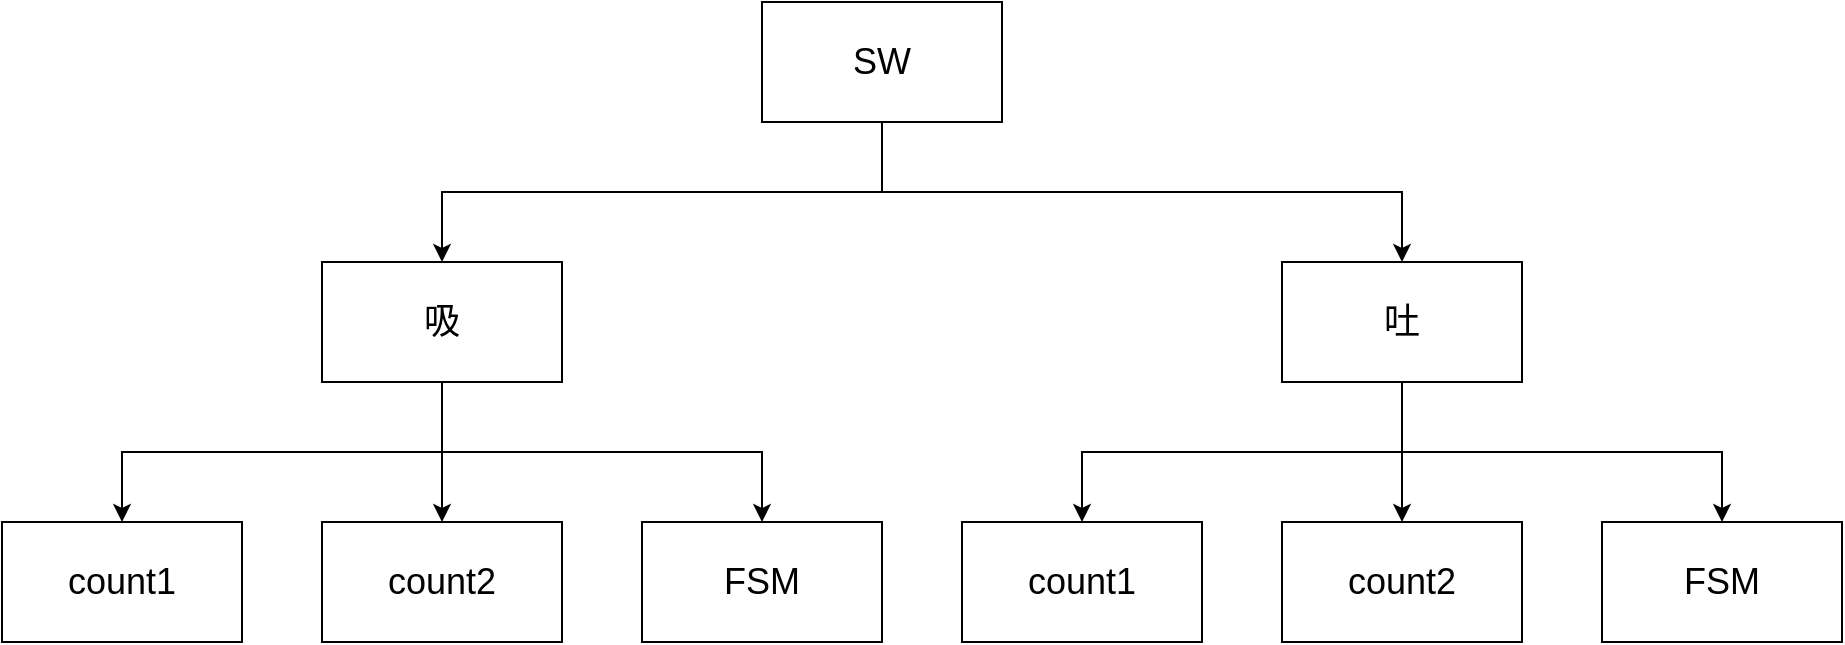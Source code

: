 <mxfile version="26.0.4" pages="4">
  <diagram id="wHZ60JcsDT5iw3yuF_J5" name="Breakdown">
    <mxGraphModel dx="1219" dy="713" grid="1" gridSize="10" guides="1" tooltips="1" connect="1" arrows="1" fold="1" page="1" pageScale="1" pageWidth="1600" pageHeight="1200" math="0" shadow="0">
      <root>
        <mxCell id="0" />
        <mxCell id="1" parent="0" />
        <mxCell id="SZ8F1P2_yd5r5IUYRV-f-22" style="edgeStyle=orthogonalEdgeStyle;rounded=0;orthogonalLoop=1;jettySize=auto;html=1;exitX=0.5;exitY=1;exitDx=0;exitDy=0;entryX=0.5;entryY=0;entryDx=0;entryDy=0;" parent="1" source="SZ8F1P2_yd5r5IUYRV-f-1" target="SZ8F1P2_yd5r5IUYRV-f-2" edge="1">
          <mxGeometry relative="1" as="geometry" />
        </mxCell>
        <mxCell id="SZ8F1P2_yd5r5IUYRV-f-23" style="edgeStyle=orthogonalEdgeStyle;rounded=0;orthogonalLoop=1;jettySize=auto;html=1;exitX=0.5;exitY=1;exitDx=0;exitDy=0;entryX=0.5;entryY=0;entryDx=0;entryDy=0;" parent="1" source="SZ8F1P2_yd5r5IUYRV-f-1" target="SZ8F1P2_yd5r5IUYRV-f-3" edge="1">
          <mxGeometry relative="1" as="geometry" />
        </mxCell>
        <mxCell id="SZ8F1P2_yd5r5IUYRV-f-1" value="&lt;font style=&quot;font-size: 18px;&quot;&gt;SW&lt;/font&gt;" style="rounded=0;whiteSpace=wrap;html=1;" parent="1" vertex="1">
          <mxGeometry x="620" y="180" width="120" height="60" as="geometry" />
        </mxCell>
        <mxCell id="C6bRGRYPhEs4g2nMoMLC-10" style="edgeStyle=orthogonalEdgeStyle;rounded=0;orthogonalLoop=1;jettySize=auto;html=1;exitX=0.5;exitY=1;exitDx=0;exitDy=0;entryX=0.5;entryY=0;entryDx=0;entryDy=0;" parent="1" source="SZ8F1P2_yd5r5IUYRV-f-2" target="C6bRGRYPhEs4g2nMoMLC-2" edge="1">
          <mxGeometry relative="1" as="geometry" />
        </mxCell>
        <mxCell id="C6bRGRYPhEs4g2nMoMLC-11" style="edgeStyle=orthogonalEdgeStyle;rounded=0;orthogonalLoop=1;jettySize=auto;html=1;exitX=0.5;exitY=1;exitDx=0;exitDy=0;entryX=0.5;entryY=0;entryDx=0;entryDy=0;" parent="1" source="SZ8F1P2_yd5r5IUYRV-f-2" target="C6bRGRYPhEs4g2nMoMLC-1" edge="1">
          <mxGeometry relative="1" as="geometry" />
        </mxCell>
        <mxCell id="C6bRGRYPhEs4g2nMoMLC-12" style="edgeStyle=orthogonalEdgeStyle;rounded=0;orthogonalLoop=1;jettySize=auto;html=1;exitX=0.5;exitY=1;exitDx=0;exitDy=0;entryX=0.5;entryY=0;entryDx=0;entryDy=0;" parent="1" source="SZ8F1P2_yd5r5IUYRV-f-2" target="C6bRGRYPhEs4g2nMoMLC-3" edge="1">
          <mxGeometry relative="1" as="geometry" />
        </mxCell>
        <mxCell id="SZ8F1P2_yd5r5IUYRV-f-2" value="&lt;span style=&quot;font-size: 18px;&quot;&gt;吸&lt;/span&gt;" style="rounded=0;whiteSpace=wrap;html=1;" parent="1" vertex="1">
          <mxGeometry x="400" y="310" width="120" height="60" as="geometry" />
        </mxCell>
        <mxCell id="C6bRGRYPhEs4g2nMoMLC-7" style="edgeStyle=orthogonalEdgeStyle;rounded=0;orthogonalLoop=1;jettySize=auto;html=1;exitX=0.5;exitY=1;exitDx=0;exitDy=0;entryX=0.5;entryY=0;entryDx=0;entryDy=0;" parent="1" source="SZ8F1P2_yd5r5IUYRV-f-3" target="C6bRGRYPhEs4g2nMoMLC-5" edge="1">
          <mxGeometry relative="1" as="geometry" />
        </mxCell>
        <mxCell id="C6bRGRYPhEs4g2nMoMLC-8" style="edgeStyle=orthogonalEdgeStyle;rounded=0;orthogonalLoop=1;jettySize=auto;html=1;exitX=0.5;exitY=1;exitDx=0;exitDy=0;entryX=0.5;entryY=0;entryDx=0;entryDy=0;" parent="1" source="SZ8F1P2_yd5r5IUYRV-f-3" target="C6bRGRYPhEs4g2nMoMLC-4" edge="1">
          <mxGeometry relative="1" as="geometry" />
        </mxCell>
        <mxCell id="C6bRGRYPhEs4g2nMoMLC-9" style="edgeStyle=orthogonalEdgeStyle;rounded=0;orthogonalLoop=1;jettySize=auto;html=1;exitX=0.5;exitY=1;exitDx=0;exitDy=0;entryX=0.5;entryY=0;entryDx=0;entryDy=0;" parent="1" source="SZ8F1P2_yd5r5IUYRV-f-3" target="C6bRGRYPhEs4g2nMoMLC-6" edge="1">
          <mxGeometry relative="1" as="geometry" />
        </mxCell>
        <mxCell id="SZ8F1P2_yd5r5IUYRV-f-3" value="&lt;span style=&quot;font-size: 18px;&quot;&gt;吐&lt;/span&gt;" style="rounded=0;whiteSpace=wrap;html=1;" parent="1" vertex="1">
          <mxGeometry x="880" y="310" width="120" height="60" as="geometry" />
        </mxCell>
        <mxCell id="C6bRGRYPhEs4g2nMoMLC-1" value="&lt;span style=&quot;font-size: 18px;&quot;&gt;count1&lt;/span&gt;" style="rounded=0;whiteSpace=wrap;html=1;" parent="1" vertex="1">
          <mxGeometry x="240" y="440" width="120" height="60" as="geometry" />
        </mxCell>
        <mxCell id="C6bRGRYPhEs4g2nMoMLC-2" value="&lt;span style=&quot;font-size: 18px;&quot;&gt;count2&lt;/span&gt;" style="rounded=0;whiteSpace=wrap;html=1;" parent="1" vertex="1">
          <mxGeometry x="400" y="440" width="120" height="60" as="geometry" />
        </mxCell>
        <mxCell id="C6bRGRYPhEs4g2nMoMLC-3" value="&lt;span style=&quot;font-size: 18px;&quot;&gt;FSM&lt;/span&gt;" style="rounded=0;whiteSpace=wrap;html=1;" parent="1" vertex="1">
          <mxGeometry x="560" y="440" width="120" height="60" as="geometry" />
        </mxCell>
        <mxCell id="C6bRGRYPhEs4g2nMoMLC-4" value="&lt;span style=&quot;font-size: 18px;&quot;&gt;count1&lt;/span&gt;" style="rounded=0;whiteSpace=wrap;html=1;" parent="1" vertex="1">
          <mxGeometry x="720" y="440" width="120" height="60" as="geometry" />
        </mxCell>
        <mxCell id="C6bRGRYPhEs4g2nMoMLC-5" value="&lt;span style=&quot;font-size: 18px;&quot;&gt;count2&lt;/span&gt;" style="rounded=0;whiteSpace=wrap;html=1;" parent="1" vertex="1">
          <mxGeometry x="880" y="440" width="120" height="60" as="geometry" />
        </mxCell>
        <mxCell id="C6bRGRYPhEs4g2nMoMLC-6" value="&lt;span style=&quot;font-size: 18px;&quot;&gt;FSM&lt;/span&gt;" style="rounded=0;whiteSpace=wrap;html=1;" parent="1" vertex="1">
          <mxGeometry x="1040" y="440" width="120" height="60" as="geometry" />
        </mxCell>
      </root>
    </mxGraphModel>
  </diagram>
  <diagram id="c-3ppbOeBN0B0Eq6HmFm" name="AOV">
    <mxGraphModel dx="1727" dy="1010" grid="1" gridSize="10" guides="1" tooltips="1" connect="1" arrows="1" fold="1" page="1" pageScale="1" pageWidth="1600" pageHeight="1200" math="0" shadow="0">
      <root>
        <mxCell id="0" />
        <mxCell id="1" parent="0" />
        <mxCell id="7DkUWW2BXJLELpC5bW3r-15" value="" style="rounded=0;whiteSpace=wrap;html=1;fillColor=none;dashed=1;strokeColor=#4D9900;" parent="1" vertex="1">
          <mxGeometry x="400" y="712" width="560" height="180" as="geometry" />
        </mxCell>
        <mxCell id="7DkUWW2BXJLELpC5bW3r-13" value="" style="rounded=0;whiteSpace=wrap;html=1;fillColor=none;dashed=1;strokeColor=#CC6600;" parent="1" vertex="1">
          <mxGeometry x="515" y="742" width="435" height="140" as="geometry" />
        </mxCell>
        <mxCell id="7DkUWW2BXJLELpC5bW3r-10" value="" style="rounded=0;whiteSpace=wrap;html=1;fillColor=none;dashed=1;strokeColor=#FF0000;" parent="1" vertex="1">
          <mxGeometry x="620" y="767" width="320" height="105" as="geometry" />
        </mxCell>
        <mxCell id="7S1CZrXY3C0U-LKlklEQ-12" value="&lt;font style=&quot;font-size: 18px;&quot;&gt;PWM&lt;/font&gt;" style="text;html=1;align=center;verticalAlign=middle;resizable=0;points=[];autosize=1;strokeColor=none;fillColor=none;" parent="1" vertex="1">
          <mxGeometry x="390" y="80" width="70" height="40" as="geometry" />
        </mxCell>
        <mxCell id="7DkUWW2BXJLELpC5bW3r-18" style="edgeStyle=orthogonalEdgeStyle;rounded=0;orthogonalLoop=1;jettySize=auto;html=1;exitX=1;exitY=0.5;exitDx=0;exitDy=0;entryX=0;entryY=0.5;entryDx=0;entryDy=0;" parent="1" source="7S1CZrXY3C0U-LKlklEQ-13" target="7DkUWW2BXJLELpC5bW3r-17" edge="1">
          <mxGeometry relative="1" as="geometry" />
        </mxCell>
        <mxCell id="7S1CZrXY3C0U-LKlklEQ-13" value="&lt;span style=&quot;font-size: 18px;&quot;&gt;H&lt;/span&gt;" style="ellipse;whiteSpace=wrap;html=1;" parent="1" vertex="1">
          <mxGeometry x="425" y="165" width="70" height="70" as="geometry" />
        </mxCell>
        <mxCell id="7S1CZrXY3C0U-LKlklEQ-24" value="&lt;ul&gt;&lt;li&gt;&lt;font style=&quot;font-size: 18px;&quot;&gt;T：255 clk&lt;/font&gt;&lt;/li&gt;&lt;li&gt;&lt;font style=&quot;font-size: 18px;&quot;&gt;H：count1&lt;/font&gt;&lt;/li&gt;&lt;li&gt;&lt;font style=&quot;font-size: 18px;&quot;&gt;L ：count2&lt;/font&gt;&lt;/li&gt;&lt;li&gt;&lt;span style=&quot;font-size: 18px;&quot;&gt;D&lt;/span&gt;&lt;span style=&quot;font-size: 18px;&quot;&gt;：現在數到多少clk&lt;/span&gt;&lt;/li&gt;&lt;/ul&gt;" style="text;strokeColor=none;fillColor=none;html=1;whiteSpace=wrap;verticalAlign=middle;overflow=hidden;" parent="1" vertex="1">
          <mxGeometry x="400" y="902" width="250" height="120" as="geometry" />
        </mxCell>
        <mxCell id="7DkUWW2BXJLELpC5bW3r-5" style="edgeStyle=orthogonalEdgeStyle;rounded=0;orthogonalLoop=1;jettySize=auto;html=1;exitX=1;exitY=0.5;exitDx=0;exitDy=0;entryX=0;entryY=0.5;entryDx=0;entryDy=0;" parent="1" source="7DkUWW2BXJLELpC5bW3r-1" target="7DkUWW2BXJLELpC5bW3r-2" edge="1">
          <mxGeometry relative="1" as="geometry" />
        </mxCell>
        <mxCell id="7DkUWW2BXJLELpC5bW3r-1" value="&lt;span style=&quot;font-size: 18px;&quot;&gt;SW&lt;/span&gt;" style="ellipse;whiteSpace=wrap;html=1;" parent="1" vertex="1">
          <mxGeometry x="405" y="782" width="70" height="70" as="geometry" />
        </mxCell>
        <mxCell id="7DkUWW2BXJLELpC5bW3r-6" style="edgeStyle=orthogonalEdgeStyle;rounded=0;orthogonalLoop=1;jettySize=auto;html=1;exitX=1;exitY=0.5;exitDx=0;exitDy=0;entryX=0;entryY=0.5;entryDx=0;entryDy=0;" parent="1" source="7DkUWW2BXJLELpC5bW3r-2" target="7DkUWW2BXJLELpC5bW3r-3" edge="1">
          <mxGeometry relative="1" as="geometry" />
        </mxCell>
        <mxCell id="7DkUWW2BXJLELpC5bW3r-2" value="&lt;span style=&quot;font-size: 18px;&quot;&gt;count&lt;/span&gt;" style="ellipse;whiteSpace=wrap;html=1;" parent="1" vertex="1">
          <mxGeometry x="530" y="782" width="70" height="70" as="geometry" />
        </mxCell>
        <mxCell id="7DkUWW2BXJLELpC5bW3r-7" style="edgeStyle=orthogonalEdgeStyle;rounded=0;orthogonalLoop=1;jettySize=auto;html=1;exitX=1;exitY=0.5;exitDx=0;exitDy=0;entryX=0;entryY=0.5;entryDx=0;entryDy=0;" parent="1" source="7DkUWW2BXJLELpC5bW3r-3" target="7DkUWW2BXJLELpC5bW3r-4" edge="1">
          <mxGeometry relative="1" as="geometry" />
        </mxCell>
        <mxCell id="7DkUWW2BXJLELpC5bW3r-3" value="&lt;span style=&quot;font-size: 18px;&quot;&gt;H&lt;/span&gt;" style="ellipse;whiteSpace=wrap;html=1;" parent="1" vertex="1">
          <mxGeometry x="650" y="782" width="70" height="70" as="geometry" />
        </mxCell>
        <mxCell id="7DkUWW2BXJLELpC5bW3r-11" style="edgeStyle=orthogonalEdgeStyle;rounded=0;orthogonalLoop=1;jettySize=auto;html=1;exitX=1;exitY=0.5;exitDx=0;exitDy=0;" parent="1" source="7DkUWW2BXJLELpC5bW3r-4" edge="1">
          <mxGeometry relative="1" as="geometry">
            <mxPoint x="930" y="817" as="targetPoint" />
          </mxGeometry>
        </mxCell>
        <mxCell id="7DkUWW2BXJLELpC5bW3r-4" value="&lt;span style=&quot;font-size: 18px;&quot;&gt;L&lt;/span&gt;" style="ellipse;whiteSpace=wrap;html=1;" parent="1" vertex="1">
          <mxGeometry x="780" y="782" width="70" height="70" as="geometry" />
        </mxCell>
        <mxCell id="7DkUWW2BXJLELpC5bW3r-8" value="T - D" style="text;html=1;align=center;verticalAlign=middle;resizable=0;points=[];autosize=1;strokeColor=none;fillColor=none;" parent="1" vertex="1">
          <mxGeometry x="860" y="782" width="50" height="30" as="geometry" />
        </mxCell>
        <mxCell id="7DkUWW2BXJLELpC5bW3r-9" value="D" style="text;html=1;align=center;verticalAlign=middle;resizable=0;points=[];autosize=1;strokeColor=none;fillColor=none;" parent="1" vertex="1">
          <mxGeometry x="730" y="782" width="30" height="30" as="geometry" />
        </mxCell>
        <mxCell id="7DkUWW2BXJLELpC5bW3r-12" value="PWM" style="text;html=1;align=center;verticalAlign=middle;resizable=0;points=[];autosize=1;strokeColor=none;fillColor=none;" parent="1" vertex="1">
          <mxGeometry x="885" y="737" width="50" height="30" as="geometry" />
        </mxCell>
        <mxCell id="7DkUWW2BXJLELpC5bW3r-14" value="吐/吸" style="text;html=1;align=center;verticalAlign=middle;resizable=0;points=[];autosize=1;strokeColor=none;fillColor=none;" parent="1" vertex="1">
          <mxGeometry x="885" y="710" width="50" height="30" as="geometry" />
        </mxCell>
        <mxCell id="7DkUWW2BXJLELpC5bW3r-16" value="呼吸" style="text;html=1;align=center;verticalAlign=middle;resizable=0;points=[];autosize=1;strokeColor=none;fillColor=none;" parent="1" vertex="1">
          <mxGeometry x="885" y="680" width="50" height="30" as="geometry" />
        </mxCell>
        <mxCell id="7DkUWW2BXJLELpC5bW3r-19" style="edgeStyle=orthogonalEdgeStyle;rounded=0;orthogonalLoop=1;jettySize=auto;html=1;exitX=1;exitY=0.5;exitDx=0;exitDy=0;" parent="1" source="7DkUWW2BXJLELpC5bW3r-17" edge="1">
          <mxGeometry relative="1" as="geometry">
            <mxPoint x="680" y="200" as="targetPoint" />
          </mxGeometry>
        </mxCell>
        <mxCell id="7DkUWW2BXJLELpC5bW3r-17" value="&lt;span style=&quot;font-size: 18px;&quot;&gt;L&lt;/span&gt;" style="ellipse;whiteSpace=wrap;html=1;" parent="1" vertex="1">
          <mxGeometry x="545" y="165" width="70" height="70" as="geometry" />
        </mxCell>
        <mxCell id="VvwNp_C3FDWik0ISXoyI-1" value="D" style="text;html=1;align=center;verticalAlign=middle;resizable=0;points=[];autosize=1;strokeColor=none;fillColor=none;" parent="1" vertex="1">
          <mxGeometry x="505" y="165" width="30" height="30" as="geometry" />
        </mxCell>
        <mxCell id="VvwNp_C3FDWik0ISXoyI-2" value="T - D" style="text;html=1;align=center;verticalAlign=middle;resizable=0;points=[];autosize=1;strokeColor=none;fillColor=none;" parent="1" vertex="1">
          <mxGeometry x="610" y="165" width="50" height="30" as="geometry" />
        </mxCell>
        <mxCell id="VvwNp_C3FDWik0ISXoyI-3" value="&lt;span style=&quot;font-size: 18px;&quot;&gt;吐 / 吸&lt;/span&gt;" style="text;html=1;align=center;verticalAlign=middle;resizable=0;points=[];autosize=1;strokeColor=none;fillColor=none;" parent="1" vertex="1">
          <mxGeometry x="390" y="320" width="70" height="40" as="geometry" />
        </mxCell>
        <mxCell id="VvwNp_C3FDWik0ISXoyI-6" style="edgeStyle=orthogonalEdgeStyle;rounded=0;orthogonalLoop=1;jettySize=auto;html=1;exitX=1;exitY=0.5;exitDx=0;exitDy=0;entryX=0;entryY=0.5;entryDx=0;entryDy=0;" parent="1" source="VvwNp_C3FDWik0ISXoyI-4" target="VvwNp_C3FDWik0ISXoyI-5" edge="1">
          <mxGeometry relative="1" as="geometry" />
        </mxCell>
        <mxCell id="VvwNp_C3FDWik0ISXoyI-4" value="&lt;span style=&quot;font-size: 18px;&quot;&gt;count&lt;/span&gt;" style="ellipse;whiteSpace=wrap;html=1;" parent="1" vertex="1">
          <mxGeometry x="435" y="380" width="70" height="70" as="geometry" />
        </mxCell>
        <mxCell id="VvwNp_C3FDWik0ISXoyI-7" style="edgeStyle=orthogonalEdgeStyle;rounded=0;orthogonalLoop=1;jettySize=auto;html=1;exitX=1;exitY=0.5;exitDx=0;exitDy=0;" parent="1" source="VvwNp_C3FDWik0ISXoyI-5" edge="1">
          <mxGeometry relative="1" as="geometry">
            <mxPoint x="680" y="415.235" as="targetPoint" />
          </mxGeometry>
        </mxCell>
        <mxCell id="VvwNp_C3FDWik0ISXoyI-5" value="&lt;span style=&quot;font-size: 18px;&quot;&gt;PWM&lt;/span&gt;" style="ellipse;whiteSpace=wrap;html=1;" parent="1" vertex="1">
          <mxGeometry x="560" y="380" width="70" height="70" as="geometry" />
        </mxCell>
        <mxCell id="VvwNp_C3FDWik0ISXoyI-8" value="1 clk" style="text;html=1;align=center;verticalAlign=middle;resizable=0;points=[];autosize=1;strokeColor=none;fillColor=none;" parent="1" vertex="1">
          <mxGeometry x="505" y="380" width="50" height="30" as="geometry" />
        </mxCell>
        <mxCell id="VvwNp_C3FDWik0ISXoyI-9" value="255 clk" style="text;html=1;align=center;verticalAlign=middle;resizable=0;points=[];autosize=1;strokeColor=none;fillColor=none;" parent="1" vertex="1">
          <mxGeometry x="625" y="380" width="60" height="30" as="geometry" />
        </mxCell>
        <mxCell id="VvwNp_C3FDWik0ISXoyI-10" value="&lt;font style=&quot;font-size: 18px;&quot;&gt;呼吸&lt;/font&gt;" style="text;html=1;align=center;verticalAlign=middle;resizable=0;points=[];autosize=1;strokeColor=none;fillColor=none;" parent="1" vertex="1">
          <mxGeometry x="395" y="515" width="60" height="40" as="geometry" />
        </mxCell>
        <mxCell id="VvwNp_C3FDWik0ISXoyI-13" style="edgeStyle=orthogonalEdgeStyle;rounded=0;orthogonalLoop=1;jettySize=auto;html=1;exitX=1;exitY=0.5;exitDx=0;exitDy=0;entryX=0;entryY=0.5;entryDx=0;entryDy=0;" parent="1" source="VvwNp_C3FDWik0ISXoyI-11" target="VvwNp_C3FDWik0ISXoyI-12" edge="1">
          <mxGeometry relative="1" as="geometry" />
        </mxCell>
        <mxCell id="VvwNp_C3FDWik0ISXoyI-11" value="&lt;span style=&quot;font-size: 18px;&quot;&gt;SW&lt;/span&gt;" style="ellipse;whiteSpace=wrap;html=1;" parent="1" vertex="1">
          <mxGeometry x="435" y="570" width="70" height="70" as="geometry" />
        </mxCell>
        <mxCell id="VvwNp_C3FDWik0ISXoyI-14" style="edgeStyle=orthogonalEdgeStyle;rounded=0;orthogonalLoop=1;jettySize=auto;html=1;exitX=1;exitY=0.5;exitDx=0;exitDy=0;" parent="1" source="VvwNp_C3FDWik0ISXoyI-12" edge="1">
          <mxGeometry relative="1" as="geometry">
            <mxPoint x="680" y="604.647" as="targetPoint" />
          </mxGeometry>
        </mxCell>
        <mxCell id="VvwNp_C3FDWik0ISXoyI-12" value="&lt;span style=&quot;font-size: 18px; text-wrap: nowrap;&quot;&gt;吐 / 吸&lt;/span&gt;" style="ellipse;whiteSpace=wrap;html=1;" parent="1" vertex="1">
          <mxGeometry x="560" y="570" width="70" height="70" as="geometry" />
        </mxCell>
        <mxCell id="VvwNp_C3FDWik0ISXoyI-15" value="1 clk" style="text;html=1;align=center;verticalAlign=middle;resizable=0;points=[];autosize=1;strokeColor=none;fillColor=none;" parent="1" vertex="1">
          <mxGeometry x="505" y="570" width="50" height="30" as="geometry" />
        </mxCell>
        <mxCell id="VvwNp_C3FDWik0ISXoyI-16" value="256(255+1) clk" style="text;html=1;align=center;verticalAlign=middle;resizable=0;points=[];autosize=1;strokeColor=none;fillColor=none;" parent="1" vertex="1">
          <mxGeometry x="625" y="570" width="100" height="30" as="geometry" />
        </mxCell>
      </root>
    </mxGraphModel>
  </diagram>
  <diagram name="MSC" id="onQRlJYT54fZmL11PY4W">
    <mxGraphModel dx="863" dy="505" grid="1" gridSize="10" guides="1" tooltips="1" connect="1" arrows="1" fold="1" page="1" pageScale="1" pageWidth="1600" pageHeight="1200" math="0" shadow="0">
      <root>
        <mxCell id="0" />
        <mxCell id="1" parent="0" />
        <mxCell id="7ZMCESb0GvtmHC7ZJmcj-14" value="吸1" style="rounded=0;whiteSpace=wrap;html=1;strokeColor=#00FFFF;" parent="1" vertex="1">
          <mxGeometry x="370" y="360" width="120" height="40" as="geometry" />
        </mxCell>
        <mxCell id="dXM2d2n79rx87SX17tEa-33" style="edgeStyle=orthogonalEdgeStyle;rounded=0;orthogonalLoop=1;jettySize=auto;html=1;exitX=1;exitY=1;exitDx=0;exitDy=0;entryX=0;entryY=0;entryDx=0;entryDy=0;" parent="1" source="Wc7WJJTOqeV78Km6JgQF-6" target="7ZMCESb0GvtmHC7ZJmcj-12" edge="1">
          <mxGeometry relative="1" as="geometry" />
        </mxCell>
        <mxCell id="Wc7WJJTOqeV78Km6JgQF-6" value="state0" style="rounded=0;whiteSpace=wrap;html=1;strokeColor=#00FFFF;" parent="1" vertex="1">
          <mxGeometry x="250" y="360" width="120" height="40" as="geometry" />
        </mxCell>
        <mxCell id="dXM2d2n79rx87SX17tEa-28" style="edgeStyle=orthogonalEdgeStyle;rounded=0;orthogonalLoop=1;jettySize=auto;html=1;exitX=1;exitY=1;exitDx=0;exitDy=0;entryX=0;entryY=0;entryDx=0;entryDy=0;strokeColor=#FF0000;" parent="1" source="7ZMCESb0GvtmHC7ZJmcj-2" target="7ZMCESb0GvtmHC7ZJmcj-4" edge="1">
          <mxGeometry relative="1" as="geometry" />
        </mxCell>
        <mxCell id="dXM2d2n79rx87SX17tEa-41" value="n=n+1" style="edgeLabel;html=1;align=center;verticalAlign=middle;resizable=0;points=[];" parent="dXM2d2n79rx87SX17tEa-28" vertex="1" connectable="0">
          <mxGeometry x="-0.266" y="-2" relative="1" as="geometry">
            <mxPoint as="offset" />
          </mxGeometry>
        </mxCell>
        <mxCell id="7ZMCESb0GvtmHC7ZJmcj-2" value="state0" style="rounded=0;whiteSpace=wrap;html=1;strokeColor=#00FFFF;" parent="1" vertex="1">
          <mxGeometry x="250" y="440" width="120" height="40" as="geometry" />
        </mxCell>
        <mxCell id="dXM2d2n79rx87SX17tEa-24" style="edgeStyle=orthogonalEdgeStyle;rounded=0;orthogonalLoop=1;jettySize=auto;html=1;exitX=1;exitY=0.5;exitDx=0;exitDy=0;entryX=0;entryY=0.5;entryDx=0;entryDy=0;" parent="1" source="7ZMCESb0GvtmHC7ZJmcj-4" target="Wc7WJJTOqeV78Km6JgQF-8" edge="1">
          <mxGeometry relative="1" as="geometry" />
        </mxCell>
        <mxCell id="dXM2d2n79rx87SX17tEa-78" value="254 clk" style="edgeLabel;html=1;align=center;verticalAlign=middle;resizable=0;points=[];" parent="dXM2d2n79rx87SX17tEa-24" vertex="1" connectable="0">
          <mxGeometry x="-0.084" y="-1" relative="1" as="geometry">
            <mxPoint x="4" y="-11" as="offset" />
          </mxGeometry>
        </mxCell>
        <mxCell id="7ZMCESb0GvtmHC7ZJmcj-4" value="H" style="rounded=0;whiteSpace=wrap;html=1;strokeColor=#00FFFF;" parent="1" vertex="1">
          <mxGeometry x="370" y="520" width="30" height="40" as="geometry" />
        </mxCell>
        <mxCell id="7ZMCESb0GvtmHC7ZJmcj-11" value="L" style="rounded=0;whiteSpace=wrap;html=1;strokeColor=#00FFFF;" parent="1" vertex="1">
          <mxGeometry x="530" y="600" width="80" height="40" as="geometry" />
        </mxCell>
        <mxCell id="7ZMCESb0GvtmHC7ZJmcj-12" value="state1" style="rounded=0;whiteSpace=wrap;html=1;strokeColor=#00FFFF;" parent="1" vertex="1">
          <mxGeometry x="370" y="440" width="30" height="40" as="geometry" />
        </mxCell>
        <mxCell id="7ZMCESb0GvtmHC7ZJmcj-16" value="state2" style="rounded=0;whiteSpace=wrap;html=1;strokeColor=#00FFFF;" parent="1" vertex="1">
          <mxGeometry x="400" y="440" width="90" height="40" as="geometry" />
        </mxCell>
        <mxCell id="W5Qpw6ualI2HfJSSGoEK-1" value="吸" style="rounded=0;whiteSpace=wrap;html=1;strokeColor=#00FFFF;" parent="1" vertex="1">
          <mxGeometry x="370" y="280" width="280" height="40" as="geometry" />
        </mxCell>
        <mxCell id="dXM2d2n79rx87SX17tEa-32" style="edgeStyle=orthogonalEdgeStyle;rounded=0;orthogonalLoop=1;jettySize=auto;html=1;exitX=1;exitY=1;exitDx=0;exitDy=0;entryX=0;entryY=0;entryDx=0;entryDy=0;" parent="1" source="W5Qpw6ualI2HfJSSGoEK-2" target="7ZMCESb0GvtmHC7ZJmcj-14" edge="1">
          <mxGeometry relative="1" as="geometry" />
        </mxCell>
        <mxCell id="W5Qpw6ualI2HfJSSGoEK-2" value="SW0" style="rounded=0;whiteSpace=wrap;html=1;strokeColor=#00FFFF;" parent="1" vertex="1">
          <mxGeometry x="250" y="280" width="120" height="40" as="geometry" />
        </mxCell>
        <mxCell id="dXM2d2n79rx87SX17tEa-25" style="edgeStyle=orthogonalEdgeStyle;rounded=0;orthogonalLoop=1;jettySize=auto;html=1;exitX=1;exitY=0.5;exitDx=0;exitDy=0;entryX=0;entryY=0.5;entryDx=0;entryDy=0;" parent="1" source="Wc7WJJTOqeV78Km6JgQF-1" target="7ZMCESb0GvtmHC7ZJmcj-11" edge="1">
          <mxGeometry relative="1" as="geometry" />
        </mxCell>
        <mxCell id="dXM2d2n79rx87SX17tEa-37" style="edgeStyle=orthogonalEdgeStyle;rounded=0;orthogonalLoop=1;jettySize=auto;html=1;exitX=1;exitY=0;exitDx=0;exitDy=0;entryX=0;entryY=1;entryDx=0;entryDy=0;" parent="1" source="Wc7WJJTOqeV78Km6JgQF-1" target="dXM2d2n79rx87SX17tEa-26" edge="1">
          <mxGeometry relative="1" as="geometry" />
        </mxCell>
        <mxCell id="Wc7WJJTOqeV78Km6JgQF-1" value="L" style="rounded=0;whiteSpace=wrap;html=1;strokeColor=#00FFFF;" parent="1" vertex="1">
          <mxGeometry x="400" y="600" width="90" height="40" as="geometry" />
        </mxCell>
        <mxCell id="Wc7WJJTOqeV78Km6JgQF-2" value="LED low" style="rounded=0;whiteSpace=wrap;html=1;strokeColor=#00FFFF;" parent="1" vertex="1">
          <mxGeometry x="250" y="520" width="120" height="40" as="geometry" />
        </mxCell>
        <mxCell id="dXM2d2n79rx87SX17tEa-23" style="edgeStyle=orthogonalEdgeStyle;rounded=0;orthogonalLoop=1;jettySize=auto;html=1;exitX=1;exitY=0.5;exitDx=0;exitDy=0;entryX=0;entryY=0.5;entryDx=0;entryDy=0;" parent="1" source="Wc7WJJTOqeV78Km6JgQF-3" target="Wc7WJJTOqeV78Km6JgQF-1" edge="1">
          <mxGeometry relative="1" as="geometry" />
        </mxCell>
        <mxCell id="dXM2d2n79rx87SX17tEa-45" value="1 clk" style="edgeLabel;html=1;align=center;verticalAlign=middle;resizable=0;points=[];" parent="dXM2d2n79rx87SX17tEa-23" vertex="1" connectable="0">
          <mxGeometry x="-0.301" y="-2" relative="1" as="geometry">
            <mxPoint x="5" y="8" as="offset" />
          </mxGeometry>
        </mxCell>
        <mxCell id="Wc7WJJTOqeV78Km6JgQF-3" value="LED low" style="rounded=0;whiteSpace=wrap;html=1;strokeColor=#00FFFF;" parent="1" vertex="1">
          <mxGeometry x="250" y="600" width="120" height="40" as="geometry" />
        </mxCell>
        <mxCell id="Wc7WJJTOqeV78Km6JgQF-5" value="吐1" style="rounded=0;whiteSpace=wrap;html=1;strokeColor=#00FFFF;" parent="1" vertex="1">
          <mxGeometry x="650" y="760" width="120" height="40" as="geometry" />
        </mxCell>
        <mxCell id="Wc7WJJTOqeV78Km6JgQF-7" value="&lt;div&gt;&lt;br&gt;&lt;/div&gt;&lt;div&gt;吐2&lt;/div&gt;" style="rounded=0;whiteSpace=wrap;html=1;strokeColor=#00FFFF;" parent="1" vertex="1">
          <mxGeometry x="770" y="760" width="120" height="40" as="geometry" />
        </mxCell>
        <mxCell id="dXM2d2n79rx87SX17tEa-38" style="edgeStyle=orthogonalEdgeStyle;rounded=0;orthogonalLoop=1;jettySize=auto;html=1;exitX=1;exitY=0;exitDx=0;exitDy=0;entryX=0;entryY=1;entryDx=0;entryDy=0;" parent="1" source="Wc7WJJTOqeV78Km6JgQF-8" target="dXM2d2n79rx87SX17tEa-27" edge="1">
          <mxGeometry relative="1" as="geometry" />
        </mxCell>
        <mxCell id="dXM2d2n79rx87SX17tEa-80" style="edgeStyle=orthogonalEdgeStyle;rounded=0;orthogonalLoop=1;jettySize=auto;html=1;exitX=1;exitY=0.5;exitDx=0;exitDy=0;entryX=0;entryY=0.5;entryDx=0;entryDy=0;" parent="1" source="Wc7WJJTOqeV78Km6JgQF-8" target="dXM2d2n79rx87SX17tEa-49" edge="1">
          <mxGeometry relative="1" as="geometry" />
        </mxCell>
        <mxCell id="Wc7WJJTOqeV78Km6JgQF-8" value="H" style="rounded=0;whiteSpace=wrap;html=1;strokeColor=#00FFFF;" parent="1" vertex="1">
          <mxGeometry x="490" y="520" width="40" height="40" as="geometry" />
        </mxCell>
        <mxCell id="Wc7WJJTOqeV78Km6JgQF-9" value="吸2" style="rounded=0;whiteSpace=wrap;html=1;strokeColor=#00FFFF;" parent="1" vertex="1">
          <mxGeometry x="490" y="360" width="120" height="40" as="geometry" />
        </mxCell>
        <mxCell id="iz8gX8LK1YqTojEXuOUY-1" value="&lt;span style=&quot;font-size: 18px;&quot;&gt;SW&lt;/span&gt;" style="rounded=0;whiteSpace=wrap;html=1;strokeColor=none;fillColor=none;" parent="1" vertex="1">
          <mxGeometry x="120" y="280" width="120" height="40" as="geometry" />
        </mxCell>
        <mxCell id="iz8gX8LK1YqTojEXuOUY-2" value="&lt;span style=&quot;font-size: 18px;&quot;&gt;吸&lt;/span&gt;" style="rounded=0;whiteSpace=wrap;html=1;strokeColor=none;fillColor=none;" parent="1" vertex="1">
          <mxGeometry x="130" y="360" width="100" height="40" as="geometry" />
        </mxCell>
        <mxCell id="dXM2d2n79rx87SX17tEa-16" style="edgeStyle=orthogonalEdgeStyle;rounded=0;orthogonalLoop=1;jettySize=auto;html=1;exitX=1;exitY=0.5;exitDx=0;exitDy=0;entryX=0;entryY=0.5;entryDx=0;entryDy=0;" parent="1" source="iz8gX8LK1YqTojEXuOUY-3" target="Wc7WJJTOqeV78Km6JgQF-5" edge="1">
          <mxGeometry relative="1" as="geometry" />
        </mxCell>
        <mxCell id="iz8gX8LK1YqTojEXuOUY-3" value="&lt;span style=&quot;font-size: 18px;&quot;&gt;吐&lt;/span&gt;" style="rounded=0;whiteSpace=wrap;html=1;strokeColor=none;fillColor=none;" parent="1" vertex="1">
          <mxGeometry x="130" y="760" width="100" height="40" as="geometry" />
        </mxCell>
        <mxCell id="iz8gX8LK1YqTojEXuOUY-5" value="&lt;span style=&quot;font-size: 18px;&quot;&gt;FSM 1 _state&lt;/span&gt;" style="rounded=0;whiteSpace=wrap;html=1;strokeColor=none;fillColor=none;" parent="1" vertex="1">
          <mxGeometry x="120" y="200" width="120" height="40" as="geometry" />
        </mxCell>
        <mxCell id="iz8gX8LK1YqTojEXuOUY-6" value="&lt;span style=&quot;font-size: 18px;&quot;&gt;count1&lt;/span&gt;" style="rounded=0;whiteSpace=wrap;html=1;strokeColor=none;fillColor=none;" parent="1" vertex="1">
          <mxGeometry x="120" y="520" width="120" height="40" as="geometry" />
        </mxCell>
        <mxCell id="iz8gX8LK1YqTojEXuOUY-7" value="&lt;span style=&quot;font-size: 18px;&quot;&gt;count2&lt;/span&gt;" style="rounded=0;whiteSpace=wrap;html=1;strokeColor=none;fillColor=none;" parent="1" vertex="1">
          <mxGeometry x="120" y="600" width="120" height="40" as="geometry" />
        </mxCell>
        <mxCell id="SctsEXShrFvGU7hMo4eT-1" value="&lt;span style=&quot;font-size: 18px;&quot;&gt;FSM 2 _state&lt;/span&gt;" style="rounded=0;whiteSpace=wrap;html=1;strokeColor=none;fillColor=none;" parent="1" vertex="1">
          <mxGeometry x="120" y="440" width="120" height="40" as="geometry" />
        </mxCell>
        <mxCell id="dXM2d2n79rx87SX17tEa-31" style="edgeStyle=orthogonalEdgeStyle;rounded=0;orthogonalLoop=1;jettySize=auto;html=1;exitX=1;exitY=1;exitDx=0;exitDy=0;entryX=0;entryY=0;entryDx=0;entryDy=0;" parent="1" source="7ZMCESb0GvtmHC7ZJmcj-7" target="W5Qpw6ualI2HfJSSGoEK-1" edge="1">
          <mxGeometry relative="1" as="geometry" />
        </mxCell>
        <mxCell id="7ZMCESb0GvtmHC7ZJmcj-7" value="state0" style="rounded=0;whiteSpace=wrap;html=1;" parent="1" vertex="1">
          <mxGeometry x="250" y="200" width="120" height="40" as="geometry" />
        </mxCell>
        <mxCell id="W5Qpw6ualI2HfJSSGoEK-7" value="state1" style="rounded=0;whiteSpace=wrap;html=1;" parent="1" vertex="1">
          <mxGeometry x="370" y="200" width="280" height="40" as="geometry" />
        </mxCell>
        <mxCell id="qS8tVZ52j536FPNkmcny-1" value="&lt;ul&gt;&lt;li&gt;&lt;span style=&quot;font-size: 18px; text-align: center;&quot;&gt;FSM 1 _state：SW的FSM&lt;/span&gt;&lt;br&gt;&lt;/li&gt;&lt;li&gt;&lt;span style=&quot;font-size: 18px; text-align: center;&quot;&gt;FSM 2 _state：count1跟的FSM&lt;/span&gt;&lt;/li&gt;&lt;/ul&gt;" style="text;strokeColor=none;fillColor=none;html=1;whiteSpace=wrap;verticalAlign=middle;overflow=hidden;" parent="1" vertex="1">
          <mxGeometry x="120" width="340" height="80" as="geometry" />
        </mxCell>
        <mxCell id="Wc7WJJTOqeV78Km6JgQF-13" value="1 clk" style="rounded=0;whiteSpace=wrap;html=1;" parent="1" vertex="1">
          <mxGeometry x="250" y="150" width="120" height="40" as="geometry" />
        </mxCell>
        <mxCell id="dXM2d2n79rx87SX17tEa-1" value="254 clk" style="rounded=0;whiteSpace=wrap;html=1;" parent="1" vertex="1">
          <mxGeometry x="370" y="150" width="120" height="40" as="geometry" />
        </mxCell>
        <mxCell id="dXM2d2n79rx87SX17tEa-21" style="edgeStyle=orthogonalEdgeStyle;rounded=0;orthogonalLoop=1;jettySize=auto;html=1;exitX=1;exitY=0.5;exitDx=0;exitDy=0;" parent="1" source="dXM2d2n79rx87SX17tEa-2" target="dXM2d2n79rx87SX17tEa-20" edge="1">
          <mxGeometry relative="1" as="geometry" />
        </mxCell>
        <mxCell id="dXM2d2n79rx87SX17tEa-2" value="254 clk" style="rounded=0;whiteSpace=wrap;html=1;" parent="1" vertex="1">
          <mxGeometry x="490" y="150" width="120" height="40" as="geometry" />
        </mxCell>
        <mxCell id="dXM2d2n79rx87SX17tEa-20" value="&lt;div style=&quot;text-align: left;&quot;&gt;&lt;font style=&quot;color: rgb(0, 0, 0); font-size: 26px;&quot; face=&quot;Arial, sans-serif&quot;&gt;&lt;span style=&quot;text-wrap: wrap;&quot;&gt;~&lt;/span&gt;&lt;/font&gt;&lt;/div&gt;" style="text;html=1;align=center;verticalAlign=middle;resizable=0;points=[];autosize=1;strokeColor=none;fillColor=none;" parent="1" vertex="1">
          <mxGeometry x="620" y="150" width="40" height="40" as="geometry" />
        </mxCell>
        <mxCell id="dXM2d2n79rx87SX17tEa-35" style="edgeStyle=orthogonalEdgeStyle;rounded=0;orthogonalLoop=1;jettySize=auto;html=1;exitX=0;exitY=0;exitDx=0;exitDy=0;entryX=0;entryY=1;entryDx=0;entryDy=0;" parent="1" source="dXM2d2n79rx87SX17tEa-26" target="Wc7WJJTOqeV78Km6JgQF-9" edge="1">
          <mxGeometry relative="1" as="geometry" />
        </mxCell>
        <mxCell id="dXM2d2n79rx87SX17tEa-26" value="state1" style="rounded=0;whiteSpace=wrap;html=1;strokeColor=#00FFFF;" parent="1" vertex="1">
          <mxGeometry x="490" y="440" width="40" height="40" as="geometry" />
        </mxCell>
        <mxCell id="dXM2d2n79rx87SX17tEa-27" value="state2" style="rounded=0;whiteSpace=wrap;html=1;strokeColor=#00FFFF;" parent="1" vertex="1">
          <mxGeometry x="530" y="440" width="80" height="40" as="geometry" />
        </mxCell>
        <mxCell id="dXM2d2n79rx87SX17tEa-29" style="edgeStyle=orthogonalEdgeStyle;rounded=0;orthogonalLoop=1;jettySize=auto;html=1;exitX=1;exitY=0;exitDx=0;exitDy=0;" parent="1" source="7ZMCESb0GvtmHC7ZJmcj-4" edge="1">
          <mxGeometry relative="1" as="geometry">
            <mxPoint x="400" y="480" as="targetPoint" />
          </mxGeometry>
        </mxCell>
        <mxCell id="dXM2d2n79rx87SX17tEa-30" style="edgeStyle=orthogonalEdgeStyle;rounded=0;orthogonalLoop=1;jettySize=auto;html=1;exitX=1;exitY=1;exitDx=0;exitDy=0;entryX=0;entryY=0;entryDx=0;entryDy=0;strokeColor=#FF0000;" parent="1" source="7ZMCESb0GvtmHC7ZJmcj-12" target="Wc7WJJTOqeV78Km6JgQF-1" edge="1">
          <mxGeometry relative="1" as="geometry" />
        </mxCell>
        <mxCell id="dXM2d2n79rx87SX17tEa-36" style="edgeStyle=orthogonalEdgeStyle;rounded=0;orthogonalLoop=1;jettySize=auto;html=1;exitX=1;exitY=1;exitDx=0;exitDy=0;strokeColor=#FF0000;" parent="1" source="7ZMCESb0GvtmHC7ZJmcj-16" edge="1">
          <mxGeometry relative="1" as="geometry">
            <mxPoint x="490.138" y="520" as="targetPoint" />
          </mxGeometry>
        </mxCell>
        <mxCell id="dXM2d2n79rx87SX17tEa-39" style="edgeStyle=orthogonalEdgeStyle;rounded=0;orthogonalLoop=1;jettySize=auto;html=1;exitX=1;exitY=1;exitDx=0;exitDy=0;entryX=0;entryY=0;entryDx=0;entryDy=0;strokeColor=#FF0000;" parent="1" source="dXM2d2n79rx87SX17tEa-26" target="7ZMCESb0GvtmHC7ZJmcj-11" edge="1">
          <mxGeometry relative="1" as="geometry" />
        </mxCell>
        <mxCell id="dXM2d2n79rx87SX17tEa-42" value="n=n+1" style="edgeLabel;html=1;align=center;verticalAlign=middle;resizable=0;points=[];" parent="1" vertex="1" connectable="0">
          <mxGeometry x="490" y="500.003" as="geometry" />
        </mxCell>
        <mxCell id="dXM2d2n79rx87SX17tEa-43" value="n=n-1" style="edgeLabel;html=1;align=center;verticalAlign=middle;resizable=0;points=[];" parent="1" vertex="1" connectable="0">
          <mxGeometry x="400" y="580.003" as="geometry">
            <mxPoint x="4" y="-2" as="offset" />
          </mxGeometry>
        </mxCell>
        <mxCell id="dXM2d2n79rx87SX17tEa-44" value="n=n-1" style="edgeLabel;html=1;align=center;verticalAlign=middle;resizable=0;points=[];" parent="1" vertex="1" connectable="0">
          <mxGeometry x="530" y="580.003" as="geometry">
            <mxPoint x="4" y="-2" as="offset" />
          </mxGeometry>
        </mxCell>
        <mxCell id="dXM2d2n79rx87SX17tEa-46" value="2 clk" style="edgeLabel;html=1;align=center;verticalAlign=middle;resizable=0;points=[];" parent="1" vertex="1" connectable="0">
          <mxGeometry x="400.005" y="630" as="geometry">
            <mxPoint x="109" y="3" as="offset" />
          </mxGeometry>
        </mxCell>
        <mxCell id="dXM2d2n79rx87SX17tEa-47" value="&lt;span style=&quot;font-size: 23px;&quot;&gt;~&lt;/span&gt;" style="rounded=0;whiteSpace=wrap;html=1;strokeColor=#00FFFF;" parent="1" vertex="1">
          <mxGeometry x="610" y="360" width="40" height="40" as="geometry" />
        </mxCell>
        <mxCell id="dXM2d2n79rx87SX17tEa-66" style="edgeStyle=orthogonalEdgeStyle;rounded=0;orthogonalLoop=1;jettySize=auto;html=1;exitX=0;exitY=0;exitDx=0;exitDy=0;entryX=0;entryY=1;entryDx=0;entryDy=0;" parent="1" source="dXM2d2n79rx87SX17tEa-48" target="dXM2d2n79rx87SX17tEa-47" edge="1">
          <mxGeometry relative="1" as="geometry" />
        </mxCell>
        <mxCell id="dXM2d2n79rx87SX17tEa-48" value="~" style="rounded=0;whiteSpace=wrap;html=1;strokeColor=#00FFFF;fontSize=23;" parent="1" vertex="1">
          <mxGeometry x="610" y="440" width="40" height="40" as="geometry" />
        </mxCell>
        <mxCell id="dXM2d2n79rx87SX17tEa-49" value="~" style="rounded=0;whiteSpace=wrap;html=1;strokeColor=#00FFFF;fontSize=23;" parent="1" vertex="1">
          <mxGeometry x="610" y="520" width="40" height="40" as="geometry" />
        </mxCell>
        <mxCell id="dXM2d2n79rx87SX17tEa-40" style="edgeStyle=orthogonalEdgeStyle;rounded=0;orthogonalLoop=1;jettySize=auto;html=1;exitX=1;exitY=0;exitDx=0;exitDy=0;entryX=1;entryY=1;entryDx=0;entryDy=0;" parent="1" source="7ZMCESb0GvtmHC7ZJmcj-11" target="dXM2d2n79rx87SX17tEa-27" edge="1">
          <mxGeometry relative="1" as="geometry" />
        </mxCell>
        <mxCell id="dXM2d2n79rx87SX17tEa-22" style="edgeStyle=orthogonalEdgeStyle;rounded=0;orthogonalLoop=1;jettySize=auto;html=1;entryX=0;entryY=0;entryDx=0;entryDy=0;" parent="1" source="dXM2d2n79rx87SX17tEa-20" target="Wc7WJJTOqeV78Km6JgQF-5" edge="1">
          <mxGeometry relative="1" as="geometry">
            <Array as="points">
              <mxPoint x="650" y="330" />
              <mxPoint x="650" y="330" />
            </Array>
          </mxGeometry>
        </mxCell>
        <mxCell id="dXM2d2n79rx87SX17tEa-50" value="吐" style="rounded=0;whiteSpace=wrap;html=1;strokeColor=#00FFFF;" parent="1" vertex="1">
          <mxGeometry x="650" y="280" width="240" height="40" as="geometry" />
        </mxCell>
        <mxCell id="dXM2d2n79rx87SX17tEa-58" style="edgeStyle=orthogonalEdgeStyle;rounded=0;orthogonalLoop=1;jettySize=auto;html=1;exitX=1;exitY=0;exitDx=0;exitDy=0;entryX=1;entryY=1;entryDx=0;entryDy=0;" parent="1" source="dXM2d2n79rx87SX17tEa-51" target="dXM2d2n79rx87SX17tEa-55" edge="1">
          <mxGeometry relative="1" as="geometry" />
        </mxCell>
        <mxCell id="dXM2d2n79rx87SX17tEa-74" style="edgeStyle=orthogonalEdgeStyle;rounded=0;orthogonalLoop=1;jettySize=auto;html=1;exitX=1;exitY=0.5;exitDx=0;exitDy=0;entryX=0;entryY=0.5;entryDx=0;entryDy=0;" parent="1" source="dXM2d2n79rx87SX17tEa-51" target="dXM2d2n79rx87SX17tEa-53" edge="1">
          <mxGeometry relative="1" as="geometry" />
        </mxCell>
        <mxCell id="dXM2d2n79rx87SX17tEa-51" value="H" style="rounded=0;whiteSpace=wrap;html=1;strokeColor=#00FFFF;" parent="1" vertex="1">
          <mxGeometry x="650" y="520" width="90" height="40" as="geometry" />
        </mxCell>
        <mxCell id="dXM2d2n79rx87SX17tEa-61" style="edgeStyle=orthogonalEdgeStyle;rounded=0;orthogonalLoop=1;jettySize=auto;html=1;exitX=1;exitY=0;exitDx=0;exitDy=0;" parent="1" source="dXM2d2n79rx87SX17tEa-52" edge="1">
          <mxGeometry relative="1" as="geometry">
            <mxPoint x="770.333" y="480" as="targetPoint" />
          </mxGeometry>
        </mxCell>
        <mxCell id="dXM2d2n79rx87SX17tEa-82" style="edgeStyle=orthogonalEdgeStyle;rounded=0;orthogonalLoop=1;jettySize=auto;html=1;exitX=0;exitY=0.5;exitDx=0;exitDy=0;startArrow=classic;startFill=1;endArrow=none;endFill=0;" parent="1" source="dXM2d2n79rx87SX17tEa-52" edge="1">
          <mxGeometry relative="1" as="geometry">
            <mxPoint x="650" y="620" as="targetPoint" />
          </mxGeometry>
        </mxCell>
        <mxCell id="dXM2d2n79rx87SX17tEa-52" value="L" style="rounded=0;whiteSpace=wrap;html=1;strokeColor=#00FFFF;" parent="1" vertex="1">
          <mxGeometry x="740" y="600" width="30" height="40" as="geometry" />
        </mxCell>
        <mxCell id="dXM2d2n79rx87SX17tEa-70" style="edgeStyle=orthogonalEdgeStyle;rounded=0;orthogonalLoop=1;jettySize=auto;html=1;exitX=1;exitY=0;exitDx=0;exitDy=0;" parent="1" source="dXM2d2n79rx87SX17tEa-53" edge="1">
          <mxGeometry relative="1" as="geometry">
            <mxPoint x="850.333" y="480" as="targetPoint" />
          </mxGeometry>
        </mxCell>
        <mxCell id="dXM2d2n79rx87SX17tEa-75" style="edgeStyle=orthogonalEdgeStyle;rounded=0;orthogonalLoop=1;jettySize=auto;html=1;exitX=1;exitY=0.5;exitDx=0;exitDy=0;" parent="1" source="dXM2d2n79rx87SX17tEa-53" edge="1">
          <mxGeometry relative="1" as="geometry">
            <mxPoint x="900" y="540" as="targetPoint" />
          </mxGeometry>
        </mxCell>
        <mxCell id="dXM2d2n79rx87SX17tEa-53" value="H" style="rounded=0;whiteSpace=wrap;html=1;strokeColor=#00FFFF;" parent="1" vertex="1">
          <mxGeometry x="770" y="520" width="80" height="40" as="geometry" />
        </mxCell>
        <mxCell id="dXM2d2n79rx87SX17tEa-72" style="edgeStyle=orthogonalEdgeStyle;rounded=0;orthogonalLoop=1;jettySize=auto;html=1;exitX=1;exitY=1;exitDx=0;exitDy=0;entryX=1;entryY=0;entryDx=0;entryDy=0;" parent="1" source="dXM2d2n79rx87SX17tEa-54" target="Wc7WJJTOqeV78Km6JgQF-7" edge="1">
          <mxGeometry relative="1" as="geometry" />
        </mxCell>
        <mxCell id="dXM2d2n79rx87SX17tEa-73" style="edgeStyle=orthogonalEdgeStyle;rounded=0;orthogonalLoop=1;jettySize=auto;html=1;exitX=1;exitY=0;exitDx=0;exitDy=0;entryX=1;entryY=1;entryDx=0;entryDy=0;" parent="1" source="dXM2d2n79rx87SX17tEa-54" target="dXM2d2n79rx87SX17tEa-64" edge="1">
          <mxGeometry relative="1" as="geometry" />
        </mxCell>
        <mxCell id="dXM2d2n79rx87SX17tEa-54" value="L" style="rounded=0;whiteSpace=wrap;html=1;strokeColor=#00FFFF;" parent="1" vertex="1">
          <mxGeometry x="850" y="600" width="40" height="40" as="geometry" />
        </mxCell>
        <mxCell id="dXM2d2n79rx87SX17tEa-57" style="edgeStyle=orthogonalEdgeStyle;rounded=0;orthogonalLoop=1;jettySize=auto;html=1;exitX=0.5;exitY=1;exitDx=0;exitDy=0;entryX=0.5;entryY=0;entryDx=0;entryDy=0;" parent="1" source="dXM2d2n79rx87SX17tEa-55" target="dXM2d2n79rx87SX17tEa-51" edge="1">
          <mxGeometry relative="1" as="geometry" />
        </mxCell>
        <mxCell id="dXM2d2n79rx87SX17tEa-67" value="n=n-1" style="edgeLabel;html=1;align=center;verticalAlign=middle;resizable=0;points=[];" parent="dXM2d2n79rx87SX17tEa-57" vertex="1" connectable="0">
          <mxGeometry x="0.05" y="-1" relative="1" as="geometry">
            <mxPoint x="6" y="-1" as="offset" />
          </mxGeometry>
        </mxCell>
        <mxCell id="dXM2d2n79rx87SX17tEa-59" style="edgeStyle=orthogonalEdgeStyle;rounded=0;orthogonalLoop=1;jettySize=auto;html=1;exitX=1;exitY=1;exitDx=0;exitDy=0;entryX=0;entryY=0;entryDx=0;entryDy=0;" parent="1" source="dXM2d2n79rx87SX17tEa-55" target="dXM2d2n79rx87SX17tEa-52" edge="1">
          <mxGeometry relative="1" as="geometry" />
        </mxCell>
        <mxCell id="dXM2d2n79rx87SX17tEa-68" value="n=n+1" style="edgeLabel;html=1;align=center;verticalAlign=middle;resizable=0;points=[];" parent="dXM2d2n79rx87SX17tEa-59" vertex="1" connectable="0">
          <mxGeometry x="0.544" relative="1" as="geometry">
            <mxPoint as="offset" />
          </mxGeometry>
        </mxCell>
        <mxCell id="dXM2d2n79rx87SX17tEa-55" value="state1" style="rounded=0;whiteSpace=wrap;html=1;strokeColor=#00FFFF;" parent="1" vertex="1">
          <mxGeometry x="650" y="440" width="90" height="40" as="geometry" />
        </mxCell>
        <mxCell id="dXM2d2n79rx87SX17tEa-56" style="edgeStyle=orthogonalEdgeStyle;rounded=0;orthogonalLoop=1;jettySize=auto;html=1;exitX=0.25;exitY=0;exitDx=0;exitDy=0;entryX=0.337;entryY=1.079;entryDx=0;entryDy=0;entryPerimeter=0;" parent="1" source="Wc7WJJTOqeV78Km6JgQF-5" target="dXM2d2n79rx87SX17tEa-55" edge="1">
          <mxGeometry relative="1" as="geometry" />
        </mxCell>
        <mxCell id="dXM2d2n79rx87SX17tEa-62" style="edgeStyle=orthogonalEdgeStyle;rounded=0;orthogonalLoop=1;jettySize=auto;html=1;exitX=1;exitY=1;exitDx=0;exitDy=0;" parent="1" source="dXM2d2n79rx87SX17tEa-60" edge="1">
          <mxGeometry relative="1" as="geometry">
            <mxPoint x="770.333" y="520" as="targetPoint" />
          </mxGeometry>
        </mxCell>
        <mxCell id="dXM2d2n79rx87SX17tEa-60" value="state2" style="rounded=0;whiteSpace=wrap;html=1;strokeColor=#00FFFF;" parent="1" vertex="1">
          <mxGeometry x="740" y="440" width="30" height="40" as="geometry" />
        </mxCell>
        <mxCell id="dXM2d2n79rx87SX17tEa-65" style="edgeStyle=orthogonalEdgeStyle;rounded=0;orthogonalLoop=1;jettySize=auto;html=1;exitX=0;exitY=1;exitDx=0;exitDy=0;entryX=0;entryY=0;entryDx=0;entryDy=0;strokeColor=#FF0000;" parent="1" source="dXM2d2n79rx87SX17tEa-63" target="Wc7WJJTOqeV78Km6JgQF-7" edge="1">
          <mxGeometry relative="1" as="geometry" />
        </mxCell>
        <mxCell id="dXM2d2n79rx87SX17tEa-63" value="state1" style="rounded=0;whiteSpace=wrap;html=1;strokeColor=#00FFFF;" parent="1" vertex="1">
          <mxGeometry x="770" y="440" width="80" height="40" as="geometry" />
        </mxCell>
        <mxCell id="dXM2d2n79rx87SX17tEa-69" style="edgeStyle=orthogonalEdgeStyle;rounded=0;orthogonalLoop=1;jettySize=auto;html=1;exitX=0;exitY=1;exitDx=0;exitDy=0;entryX=0;entryY=0;entryDx=0;entryDy=0;" parent="1" source="dXM2d2n79rx87SX17tEa-64" target="dXM2d2n79rx87SX17tEa-54" edge="1">
          <mxGeometry relative="1" as="geometry" />
        </mxCell>
        <mxCell id="dXM2d2n79rx87SX17tEa-64" value="state2" style="rounded=0;whiteSpace=wrap;html=1;strokeColor=#00FFFF;" parent="1" vertex="1">
          <mxGeometry x="850" y="440" width="40" height="40" as="geometry" />
        </mxCell>
        <mxCell id="dXM2d2n79rx87SX17tEa-71" value="n=n+1" style="edgeLabel;html=1;align=center;verticalAlign=middle;resizable=0;points=[];" parent="1" vertex="1" connectable="0">
          <mxGeometry x="770" y="580" as="geometry" />
        </mxCell>
        <mxCell id="dXM2d2n79rx87SX17tEa-76" value="254 clk" style="rounded=0;whiteSpace=wrap;html=1;" parent="1" vertex="1">
          <mxGeometry x="650" y="150" width="120" height="40" as="geometry" />
        </mxCell>
        <mxCell id="dXM2d2n79rx87SX17tEa-77" value="254 clk" style="rounded=0;whiteSpace=wrap;html=1;" parent="1" vertex="1">
          <mxGeometry x="770" y="150" width="120" height="40" as="geometry" />
        </mxCell>
        <mxCell id="dXM2d2n79rx87SX17tEa-79" value="253 clk" style="edgeLabel;html=1;align=center;verticalAlign=middle;resizable=0;points=[];" parent="1" vertex="1" connectable="0">
          <mxGeometry x="569.996" y="530" as="geometry">
            <mxPoint x="-2" y="-2" as="offset" />
          </mxGeometry>
        </mxCell>
        <mxCell id="AJkAn_yDTNGRTkWnZPrc-1" value="~" style="rounded=0;whiteSpace=wrap;html=1;strokeColor=#00FFFF;fontSize=23;" vertex="1" parent="1">
          <mxGeometry x="610" y="600" width="40" height="40" as="geometry" />
        </mxCell>
        <mxCell id="AJkAn_yDTNGRTkWnZPrc-2" value="state2" style="rounded=0;whiteSpace=wrap;html=1;" vertex="1" parent="1">
          <mxGeometry x="650" y="200" width="240" height="40" as="geometry" />
        </mxCell>
      </root>
    </mxGraphModel>
  </diagram>
  <diagram id="GMl1EXt9sEo4Ja7MHfG4" name="架構圖">
    <mxGraphModel dx="1036" dy="606" grid="1" gridSize="10" guides="1" tooltips="1" connect="1" arrows="1" fold="1" page="1" pageScale="1" pageWidth="1600" pageHeight="1200" math="0" shadow="0">
      <root>
        <mxCell id="0" />
        <mxCell id="1" parent="0" />
        <mxCell id="TRarGVnxiNDaAWpDCJxS-40" value="" style="rounded=0;whiteSpace=wrap;html=1;fillColor=none;dashed=1;strokeColor=#FF0000;strokeWidth=3;" parent="1" vertex="1">
          <mxGeometry x="770" y="130" width="410" height="420" as="geometry" />
        </mxCell>
        <mxCell id="TRarGVnxiNDaAWpDCJxS-38" value="" style="rounded=0;whiteSpace=wrap;html=1;fillColor=none;dashed=1;strokeColor=#FF0000;strokeWidth=3;" parent="1" vertex="1">
          <mxGeometry x="490" y="130" width="260" height="420" as="geometry" />
        </mxCell>
        <mxCell id="bAxuqloQ2VQ-3lpvVDIQ-1" value="&lt;span style=&quot;font-size: 18px;&quot;&gt;調變&lt;/span&gt;" style="rounded=0;whiteSpace=wrap;html=1;" parent="1" vertex="1">
          <mxGeometry x="360" y="320" width="120" height="60" as="geometry" />
        </mxCell>
        <mxCell id="TRarGVnxiNDaAWpDCJxS-9" style="edgeStyle=orthogonalEdgeStyle;rounded=0;orthogonalLoop=1;jettySize=auto;html=1;exitX=1;exitY=0.5;exitDx=0;exitDy=0;entryX=0;entryY=0.5;entryDx=0;entryDy=0;" parent="1" target="TRarGVnxiNDaAWpDCJxS-2" edge="1">
          <mxGeometry relative="1" as="geometry">
            <mxPoint x="480.0" y="350" as="sourcePoint" />
          </mxGeometry>
        </mxCell>
        <mxCell id="TRarGVnxiNDaAWpDCJxS-10" style="edgeStyle=orthogonalEdgeStyle;rounded=0;orthogonalLoop=1;jettySize=auto;html=1;exitDx=0;exitDy=0;entryX=0;entryY=0.5;entryDx=0;entryDy=0;" parent="1" source="TRarGVnxiNDaAWpDCJxS-30" target="TRarGVnxiNDaAWpDCJxS-3" edge="1">
          <mxGeometry relative="1" as="geometry">
            <Array as="points">
              <mxPoint x="520" y="467" />
            </Array>
          </mxGeometry>
        </mxCell>
        <mxCell id="TRarGVnxiNDaAWpDCJxS-11" style="edgeStyle=orthogonalEdgeStyle;rounded=0;orthogonalLoop=1;jettySize=auto;html=1;exitX=1;exitY=0.5;exitDx=0;exitDy=0;entryX=0;entryY=0.25;entryDx=0;entryDy=0;" parent="1" source="TRarGVnxiNDaAWpDCJxS-2" target="TRarGVnxiNDaAWpDCJxS-6" edge="1">
          <mxGeometry relative="1" as="geometry">
            <Array as="points">
              <mxPoint x="740" y="250" />
              <mxPoint x="740" y="320" />
            </Array>
          </mxGeometry>
        </mxCell>
        <mxCell id="TRarGVnxiNDaAWpDCJxS-2" value="&lt;span style=&quot;font-size: 18px;&quot;&gt;吸&lt;/span&gt;" style="rounded=0;whiteSpace=wrap;html=1;" parent="1" vertex="1">
          <mxGeometry x="560" y="220" width="120" height="60" as="geometry" />
        </mxCell>
        <mxCell id="TRarGVnxiNDaAWpDCJxS-12" style="edgeStyle=orthogonalEdgeStyle;rounded=0;orthogonalLoop=1;jettySize=auto;html=1;exitX=1;exitY=0.5;exitDx=0;exitDy=0;entryX=0;entryY=0.75;entryDx=0;entryDy=0;" parent="1" source="TRarGVnxiNDaAWpDCJxS-3" target="TRarGVnxiNDaAWpDCJxS-6" edge="1">
          <mxGeometry relative="1" as="geometry" />
        </mxCell>
        <mxCell id="TRarGVnxiNDaAWpDCJxS-3" value="&lt;span style=&quot;font-size: 18px;&quot;&gt;吐&lt;/span&gt;" style="rounded=0;whiteSpace=wrap;html=1;" parent="1" vertex="1">
          <mxGeometry x="560" y="437.5" width="120" height="60" as="geometry" />
        </mxCell>
        <mxCell id="TRarGVnxiNDaAWpDCJxS-20" style="edgeStyle=orthogonalEdgeStyle;rounded=0;orthogonalLoop=1;jettySize=auto;html=1;exitX=1;exitY=0.5;exitDx=0;exitDy=0;" parent="1" source="TRarGVnxiNDaAWpDCJxS-4" target="TRarGVnxiNDaAWpDCJxS-6" edge="1">
          <mxGeometry relative="1" as="geometry">
            <mxPoint x="800.0" y="170.0" as="targetPoint" />
            <Array as="points">
              <mxPoint x="1160" y="250" />
              <mxPoint x="1160" y="180" />
              <mxPoint x="780" y="180" />
              <mxPoint x="780" y="300" />
            </Array>
          </mxGeometry>
        </mxCell>
        <mxCell id="TRarGVnxiNDaAWpDCJxS-4" value="&lt;font style=&quot;font-size: 18px;&quot;&gt;count1&lt;/font&gt;" style="rounded=0;whiteSpace=wrap;html=1;" parent="1" vertex="1">
          <mxGeometry x="1000" y="220" width="120" height="60" as="geometry" />
        </mxCell>
        <mxCell id="TRarGVnxiNDaAWpDCJxS-5" value="&lt;font style=&quot;font-size: 18px;&quot;&gt;count2&lt;/font&gt;" style="rounded=0;whiteSpace=wrap;html=1;" parent="1" vertex="1">
          <mxGeometry x="1000" y="437.5" width="120" height="60" as="geometry" />
        </mxCell>
        <mxCell id="TRarGVnxiNDaAWpDCJxS-18" style="edgeStyle=orthogonalEdgeStyle;rounded=0;orthogonalLoop=1;jettySize=auto;html=1;exitX=1;exitY=0.5;exitDx=0;exitDy=0;entryX=0;entryY=0.5;entryDx=0;entryDy=0;" parent="1" source="TRarGVnxiNDaAWpDCJxS-6" target="TRarGVnxiNDaAWpDCJxS-4" edge="1">
          <mxGeometry relative="1" as="geometry" />
        </mxCell>
        <mxCell id="TRarGVnxiNDaAWpDCJxS-19" style="edgeStyle=orthogonalEdgeStyle;rounded=0;orthogonalLoop=1;jettySize=auto;html=1;exitX=1;exitY=0.5;exitDx=0;exitDy=0;entryX=0;entryY=0.5;entryDx=0;entryDy=0;" parent="1" source="TRarGVnxiNDaAWpDCJxS-6" target="TRarGVnxiNDaAWpDCJxS-5" edge="1">
          <mxGeometry relative="1" as="geometry" />
        </mxCell>
        <mxCell id="TRarGVnxiNDaAWpDCJxS-6" value="&lt;span style=&quot;font-size: 18px;&quot;&gt;FSM&lt;/span&gt;" style="rounded=0;whiteSpace=wrap;html=1;" parent="1" vertex="1">
          <mxGeometry x="800" y="280" width="120" height="160" as="geometry" />
        </mxCell>
        <mxCell id="TRarGVnxiNDaAWpDCJxS-24" style="edgeStyle=orthogonalEdgeStyle;rounded=0;orthogonalLoop=1;jettySize=auto;html=1;exitX=0;exitY=0.5;exitDx=0;exitDy=0;endArrow=none;endFill=0;" parent="1" source="TRarGVnxiNDaAWpDCJxS-7" target="TRarGVnxiNDaAWpDCJxS-23" edge="1">
          <mxGeometry relative="1" as="geometry" />
        </mxCell>
        <mxCell id="TRarGVnxiNDaAWpDCJxS-7" value="" style="triangle;whiteSpace=wrap;html=1;rotation=-90;" parent="1" vertex="1">
          <mxGeometry x="847.5" y="402.5" width="25" height="50" as="geometry" />
        </mxCell>
        <mxCell id="TRarGVnxiNDaAWpDCJxS-14" value="" style="edgeStyle=none;orthogonalLoop=1;jettySize=auto;html=1;rounded=0;entryX=0.5;entryY=0;entryDx=0;entryDy=0;" parent="1" edge="1">
          <mxGeometry width="100" relative="1" as="geometry">
            <mxPoint x="740" y="250" as="sourcePoint" />
            <mxPoint x="420.0" y="320" as="targetPoint" />
            <Array as="points">
              <mxPoint x="740" y="200" />
              <mxPoint x="420" y="200" />
            </Array>
          </mxGeometry>
        </mxCell>
        <mxCell id="TRarGVnxiNDaAWpDCJxS-15" value="" style="shape=waypoint;sketch=0;size=6;pointerEvents=1;points=[];fillColor=none;resizable=0;rotatable=0;perimeter=centerPerimeter;snapToPoint=1;" parent="1" vertex="1">
          <mxGeometry x="730" y="240" width="20" height="20" as="geometry" />
        </mxCell>
        <mxCell id="TRarGVnxiNDaAWpDCJxS-17" style="edgeStyle=orthogonalEdgeStyle;rounded=0;orthogonalLoop=1;jettySize=auto;html=1;entryX=0.5;entryY=1;entryDx=0;entryDy=0;" parent="1" source="TRarGVnxiNDaAWpDCJxS-16" edge="1">
          <mxGeometry relative="1" as="geometry">
            <mxPoint x="740.0" y="511.25" as="sourcePoint" />
            <mxPoint x="420.0" y="380" as="targetPoint" />
            <Array as="points">
              <mxPoint x="740" y="520" />
              <mxPoint x="420" y="520" />
            </Array>
          </mxGeometry>
        </mxCell>
        <mxCell id="TRarGVnxiNDaAWpDCJxS-16" value="" style="shape=waypoint;sketch=0;size=6;pointerEvents=1;points=[];fillColor=none;resizable=0;rotatable=0;perimeter=centerPerimeter;snapToPoint=1;" parent="1" vertex="1">
          <mxGeometry x="730" y="457.5" width="20" height="20" as="geometry" />
        </mxCell>
        <mxCell id="TRarGVnxiNDaAWpDCJxS-21" style="edgeStyle=orthogonalEdgeStyle;rounded=0;orthogonalLoop=1;jettySize=auto;html=1;exitX=1;exitY=0.5;exitDx=0;exitDy=0;entryX=0;entryY=0.877;entryDx=0;entryDy=0;entryPerimeter=0;" parent="1" source="TRarGVnxiNDaAWpDCJxS-5" target="TRarGVnxiNDaAWpDCJxS-6" edge="1">
          <mxGeometry relative="1" as="geometry">
            <Array as="points">
              <mxPoint x="1160" y="467" />
              <mxPoint x="1160" y="520" />
              <mxPoint x="780" y="520" />
              <mxPoint x="780" y="420" />
            </Array>
          </mxGeometry>
        </mxCell>
        <mxCell id="TRarGVnxiNDaAWpDCJxS-23" value="&lt;font style=&quot;font-size: 18px;&quot;&gt;system_clk&lt;/font&gt;" style="text;html=1;align=center;verticalAlign=middle;resizable=0;points=[];autosize=1;strokeColor=none;fillColor=none;" parent="1" vertex="1">
          <mxGeometry x="805" y="470" width="110" height="40" as="geometry" />
        </mxCell>
        <mxCell id="TRarGVnxiNDaAWpDCJxS-26" style="edgeStyle=orthogonalEdgeStyle;rounded=0;orthogonalLoop=1;jettySize=auto;html=1;endArrow=none;endFill=0;startArrow=classic;startFill=1;" parent="1" source="TRarGVnxiNDaAWpDCJxS-25" edge="1">
          <mxGeometry relative="1" as="geometry">
            <mxPoint x="960" y="360" as="targetPoint" />
          </mxGeometry>
        </mxCell>
        <mxCell id="TRarGVnxiNDaAWpDCJxS-25" value="&lt;font style=&quot;font-size: 18px;&quot;&gt;output&lt;/font&gt;" style="text;html=1;align=center;verticalAlign=middle;resizable=0;points=[];autosize=1;strokeColor=none;fillColor=none;" parent="1" vertex="1">
          <mxGeometry x="1200" y="340" width="70" height="40" as="geometry" />
        </mxCell>
        <mxCell id="TRarGVnxiNDaAWpDCJxS-27" value="" style="shape=waypoint;sketch=0;size=6;pointerEvents=1;points=[];fillColor=none;resizable=0;rotatable=0;perimeter=centerPerimeter;snapToPoint=1;" parent="1" vertex="1">
          <mxGeometry x="950" y="350" width="20" height="20" as="geometry" />
        </mxCell>
        <mxCell id="TRarGVnxiNDaAWpDCJxS-28" value="&lt;font style=&quot;font-size: 18px;&quot;&gt;state&lt;/font&gt;" style="text;html=1;align=center;verticalAlign=middle;resizable=0;points=[];autosize=1;strokeColor=none;fillColor=none;" parent="1" vertex="1">
          <mxGeometry x="950" y="330" width="60" height="40" as="geometry" />
        </mxCell>
        <mxCell id="TRarGVnxiNDaAWpDCJxS-32" value="" style="edgeStyle=orthogonalEdgeStyle;rounded=0;orthogonalLoop=1;jettySize=auto;html=1;exitX=1;exitY=0.5;exitDx=0;exitDy=0;entryDx=0;entryDy=0;endArrow=none;endFill=0;" parent="1" target="TRarGVnxiNDaAWpDCJxS-30" edge="1">
          <mxGeometry relative="1" as="geometry">
            <mxPoint x="480.0" y="350" as="sourcePoint" />
            <mxPoint x="560" y="468" as="targetPoint" />
          </mxGeometry>
        </mxCell>
        <mxCell id="TRarGVnxiNDaAWpDCJxS-30" value="" style="shape=waypoint;sketch=0;size=6;pointerEvents=1;points=[];fillColor=none;resizable=0;rotatable=0;perimeter=centerPerimeter;snapToPoint=1;" parent="1" vertex="1">
          <mxGeometry x="510" y="340" width="20" height="20" as="geometry" />
        </mxCell>
        <mxCell id="TRarGVnxiNDaAWpDCJxS-36" style="edgeStyle=orthogonalEdgeStyle;rounded=0;orthogonalLoop=1;jettySize=auto;html=1;" parent="1" source="TRarGVnxiNDaAWpDCJxS-34" edge="1">
          <mxGeometry relative="1" as="geometry">
            <mxPoint x="360" y="350" as="targetPoint" />
            <Array as="points">
              <mxPoint x="320" y="350" />
              <mxPoint x="320" y="350" />
            </Array>
          </mxGeometry>
        </mxCell>
        <mxCell id="TRarGVnxiNDaAWpDCJxS-34" value="i_rst" style="text;html=1;align=center;verticalAlign=middle;resizable=0;points=[];autosize=1;strokeColor=none;fillColor=none;" parent="1" vertex="1">
          <mxGeometry x="260" y="335" width="50" height="30" as="geometry" />
        </mxCell>
        <mxCell id="TRarGVnxiNDaAWpDCJxS-39" value="&lt;font style=&quot;font-size: 18px;&quot;&gt;PWM&lt;/font&gt;" style="text;html=1;align=center;verticalAlign=middle;resizable=0;points=[];autosize=1;strokeColor=none;fillColor=none;" parent="1" vertex="1">
          <mxGeometry x="930" y="120" width="70" height="40" as="geometry" />
        </mxCell>
        <mxCell id="TRarGVnxiNDaAWpDCJxS-41" value="&lt;font style=&quot;font-size: 18px;&quot;&gt;PWM 計數上下限&lt;/font&gt;" style="text;html=1;align=center;verticalAlign=middle;resizable=0;points=[];autosize=1;strokeColor=none;fillColor=none;" parent="1" vertex="1">
          <mxGeometry x="540" y="140" width="160" height="40" as="geometry" />
        </mxCell>
      </root>
    </mxGraphModel>
  </diagram>
</mxfile>
